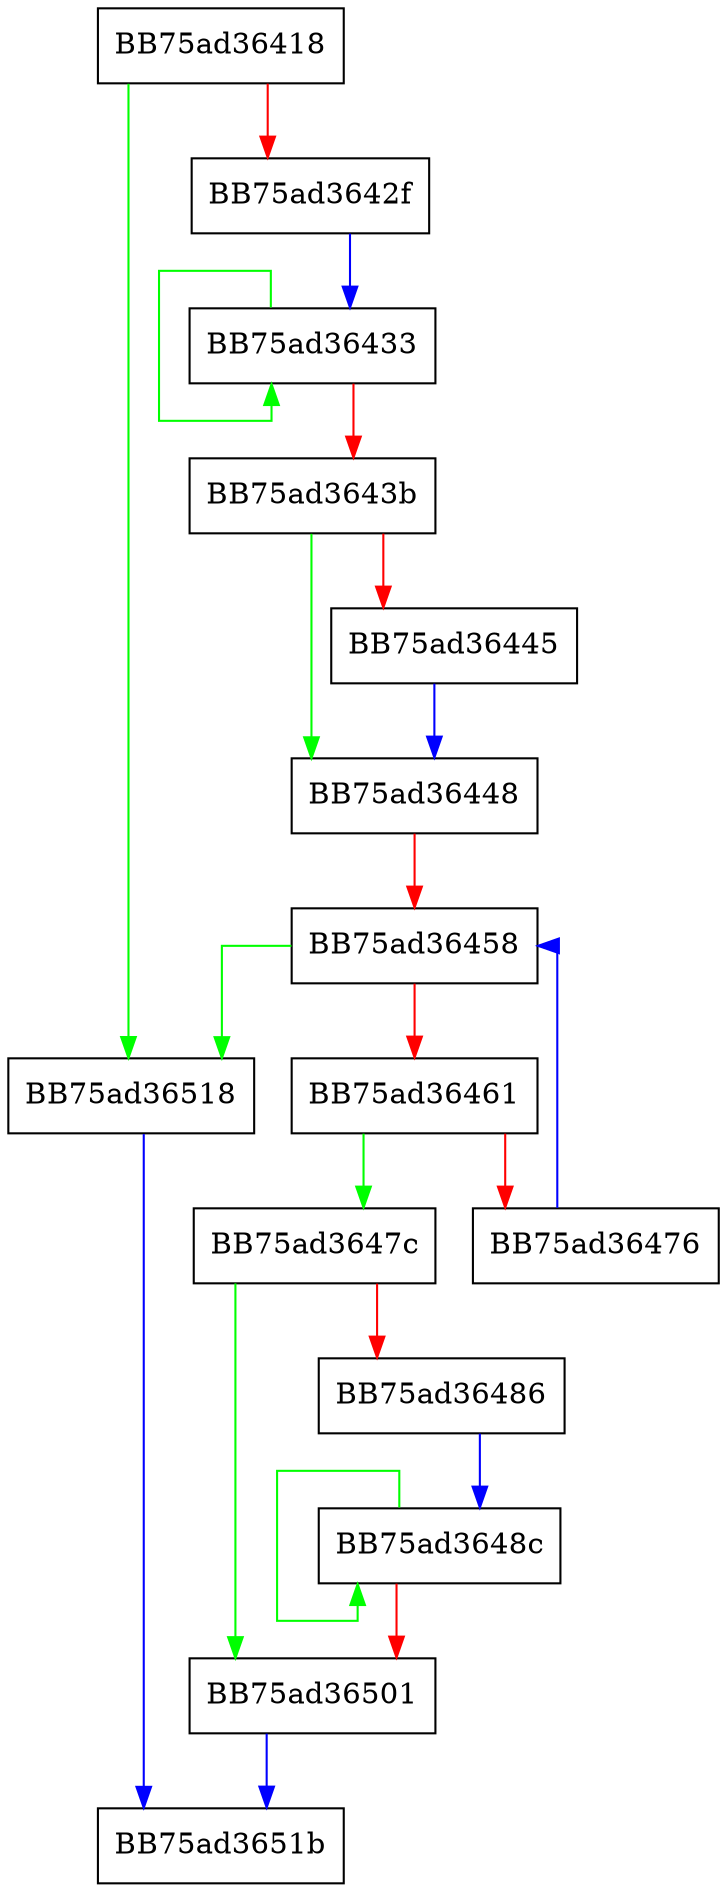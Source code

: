 digraph fsemu_fdel {
  node [shape="box"];
  graph [splines=ortho];
  BB75ad36418 -> BB75ad36518 [color="green"];
  BB75ad36418 -> BB75ad3642f [color="red"];
  BB75ad3642f -> BB75ad36433 [color="blue"];
  BB75ad36433 -> BB75ad36433 [color="green"];
  BB75ad36433 -> BB75ad3643b [color="red"];
  BB75ad3643b -> BB75ad36448 [color="green"];
  BB75ad3643b -> BB75ad36445 [color="red"];
  BB75ad36445 -> BB75ad36448 [color="blue"];
  BB75ad36448 -> BB75ad36458 [color="red"];
  BB75ad36458 -> BB75ad36518 [color="green"];
  BB75ad36458 -> BB75ad36461 [color="red"];
  BB75ad36461 -> BB75ad3647c [color="green"];
  BB75ad36461 -> BB75ad36476 [color="red"];
  BB75ad36476 -> BB75ad36458 [color="blue"];
  BB75ad3647c -> BB75ad36501 [color="green"];
  BB75ad3647c -> BB75ad36486 [color="red"];
  BB75ad36486 -> BB75ad3648c [color="blue"];
  BB75ad3648c -> BB75ad3648c [color="green"];
  BB75ad3648c -> BB75ad36501 [color="red"];
  BB75ad36501 -> BB75ad3651b [color="blue"];
  BB75ad36518 -> BB75ad3651b [color="blue"];
}